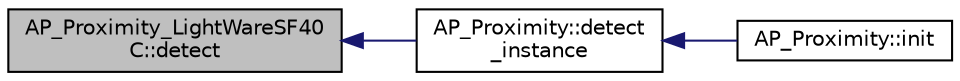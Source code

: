 digraph "AP_Proximity_LightWareSF40C::detect"
{
 // INTERACTIVE_SVG=YES
  edge [fontname="Helvetica",fontsize="10",labelfontname="Helvetica",labelfontsize="10"];
  node [fontname="Helvetica",fontsize="10",shape=record];
  rankdir="LR";
  Node1 [label="AP_Proximity_LightWareSF40\lC::detect",height=0.2,width=0.4,color="black", fillcolor="grey75", style="filled", fontcolor="black"];
  Node1 -> Node2 [dir="back",color="midnightblue",fontsize="10",style="solid",fontname="Helvetica"];
  Node2 [label="AP_Proximity::detect\l_instance",height=0.2,width=0.4,color="black", fillcolor="white", style="filled",URL="$classAP__Proximity.html#aa06a750c61f34848a0cabaafbad387d5"];
  Node2 -> Node3 [dir="back",color="midnightblue",fontsize="10",style="solid",fontname="Helvetica"];
  Node3 [label="AP_Proximity::init",height=0.2,width=0.4,color="black", fillcolor="white", style="filled",URL="$classAP__Proximity.html#a4fb240810284854fe169203d2dad280e"];
}
